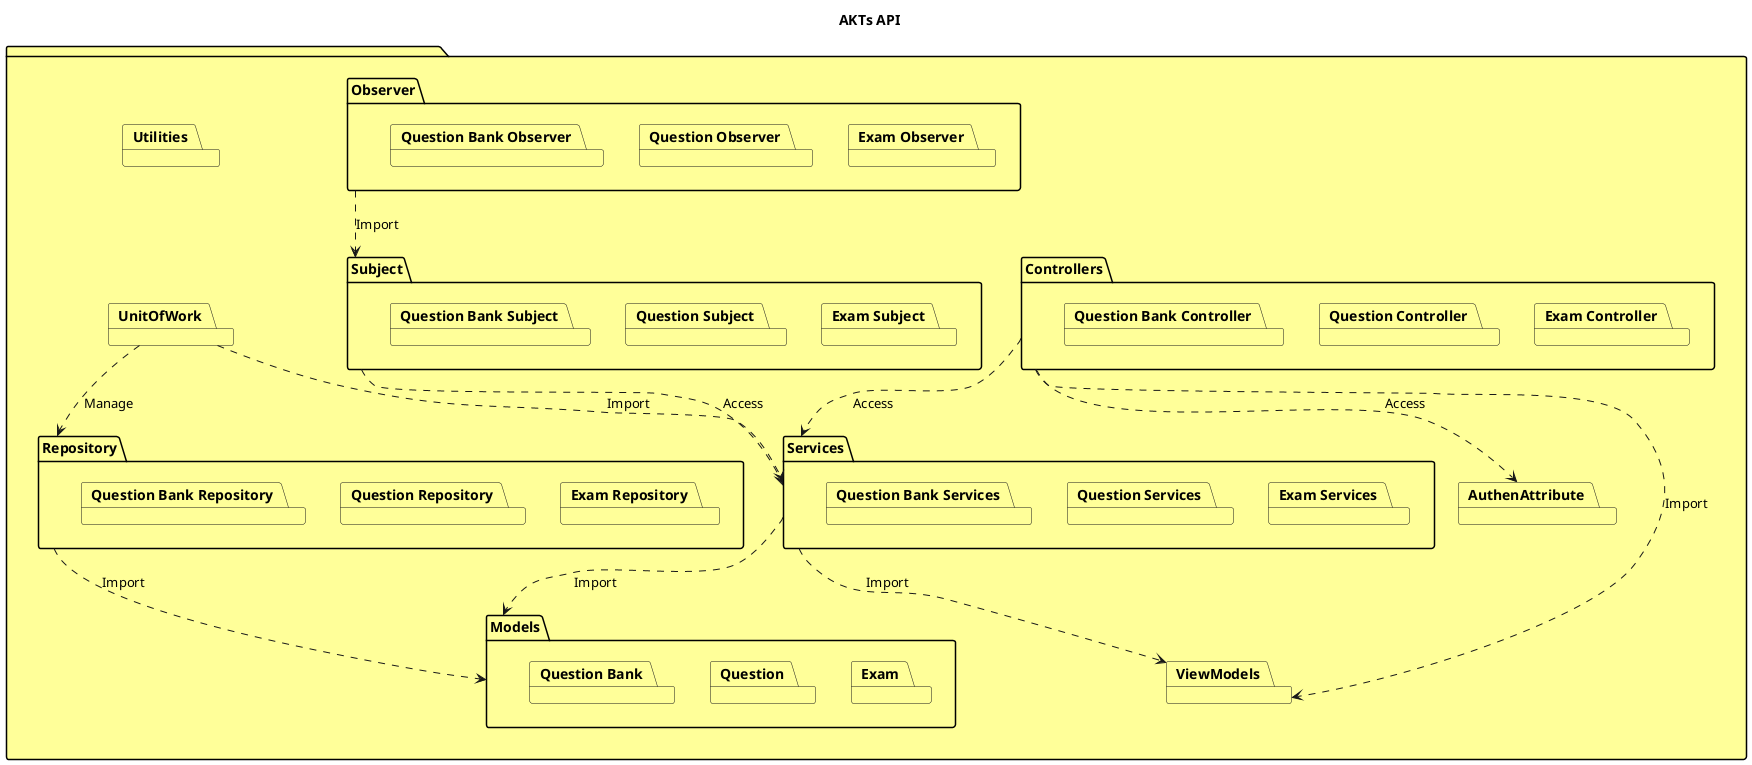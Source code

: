 @startuml

package  #FFFF99 {
    title AKTs API
    package "Controllers" #FFFF99 {
        package "Exam Controller" #FFFF99 {
        }
        package "Question Controller" #FFFF99 {
        }
        package "Question Bank Controller" #FFFF99 {
        }
    }
    package "Services" #FFFF99 {
        package "Exam Services" #FFFF99 {
        }
        package "Question Services" #FFFF99 {
        }
        package "Question Bank Services" #FFFF99 {
        }
    }
    package "AuthenAttribute" #FFFF99 {
    }
    package "Utilities" #FFFF99 {
    }
    package "Models" #FFFF99 {
        package "Exam" #FFFF99 {
        }
        package "Question" #FFFF99 {
        }
        package "Question Bank" #FFFF99 {
        }
    }
    package "ViewModels" #FFFF99 {
    }
    package "Repository" #FFFF99 {
        package "Exam Repository" #FFFF99 {
        }
        package "Question Repository" #FFFF99 {
        }
        package "Question Bank Repository" #FFFF99 {
        }
    }
    package "UnitOfWork" #FFFF99 {
    }
    package "Observer" #FFFF99 {
        package "Exam Observer" #FFFF99 {
        }
        package "Question Observer" #FFFF99 {
        }
        package "Question Bank Observer" #FFFF99 {
        }
    }
    package "Subject" #FFFF99 {
        package "Exam Subject" #FFFF99 {
        }
        package "Question Subject" #FFFF99 {
        }
        package "Question Bank Subject" #FFFF99 {
        }
    }
    "Controllers" ..> "Services" : Access
    "Services" ..> "Models" : Import
    "Controllers" ..> "ViewModels" : Import
    "Services" ..> "ViewModels" : Import
    "Controllers" ..> "AuthenAttribute" : Access
    "Repository" ..> "Models" : Import
    "Observer" ..> "Subject" : Import
    "UnitOfWork" ..> "Repository" : Manage
    "UnitOfWork" ..> "Services" : Import
    "Subject" ..> "Services" : Access
}
@enduml

